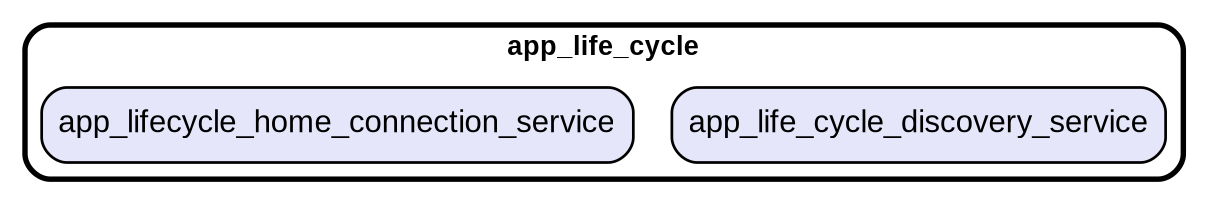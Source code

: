 digraph "" {
  graph [style=rounded fontname="Arial Black" fontsize=13 penwidth=2.6];
  node [shape=rect style="filled,rounded" fontname=Arial fontsize=15 fillcolor=Lavender penwidth=1.3];
  edge [penwidth=1.3];
  "/app_life_cycle_discovery_service.dart" [label="app_life_cycle_discovery_service"];
  "/app_lifecycle_home_connection_service.dart" [label="app_lifecycle_home_connection_service"];
  subgraph "cluster~" {
    label="app_life_cycle";
    "/app_life_cycle_discovery_service.dart";
    "/app_lifecycle_home_connection_service.dart";
  }
}
